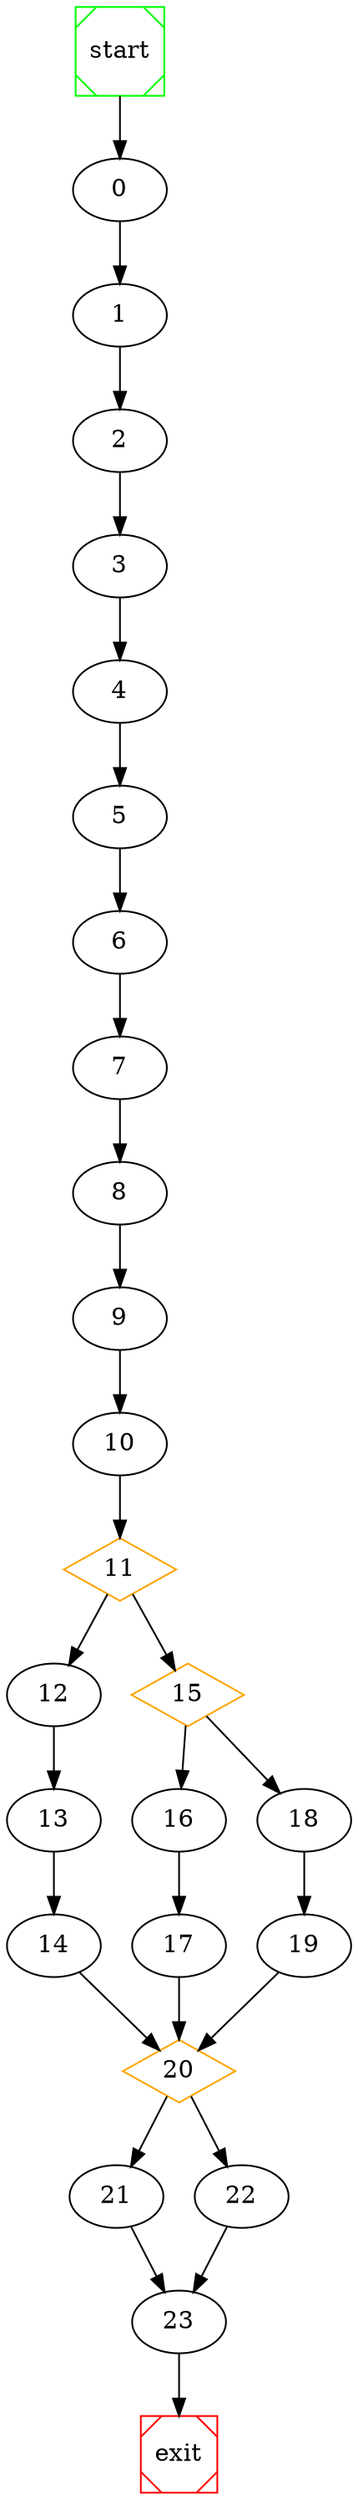 # dot file created at runtime

digraph G {
	start -> 0;
	0 -> 1 ;
	1 -> 2 ;
	2 -> 3 ;
	3 -> 4 ;
	4 -> 5 ;
	5 -> 6 ;
	6 -> 7 ;
	7 -> 8 ;
	8 -> 9 ;
	9 -> 10 ;
	11 [shape=diamond, color=orange] ;
	12 -> 13 ;
	13 -> 14 ;
	11 -> 12 ;
	15 [shape=diamond, color=orange] ;
	11 -> 15 ;
	16 -> 17 ;
	15 -> 16 ;
	18 -> 19 ;
	15 -> 18 ;
	10 -> 11 ;
	20 [shape=diamond, color=orange] ;
	20 -> 21 ;
	20 -> 22 ;
	17 -> 20 ;
	14 -> 20 ;
	19 -> 20 ;
	22 -> 23 ;
	21 -> 23 ;
	23 -> exit;

	start [shape=Msquare, color=green];
	exit [shape=Msquare, color=red];
}